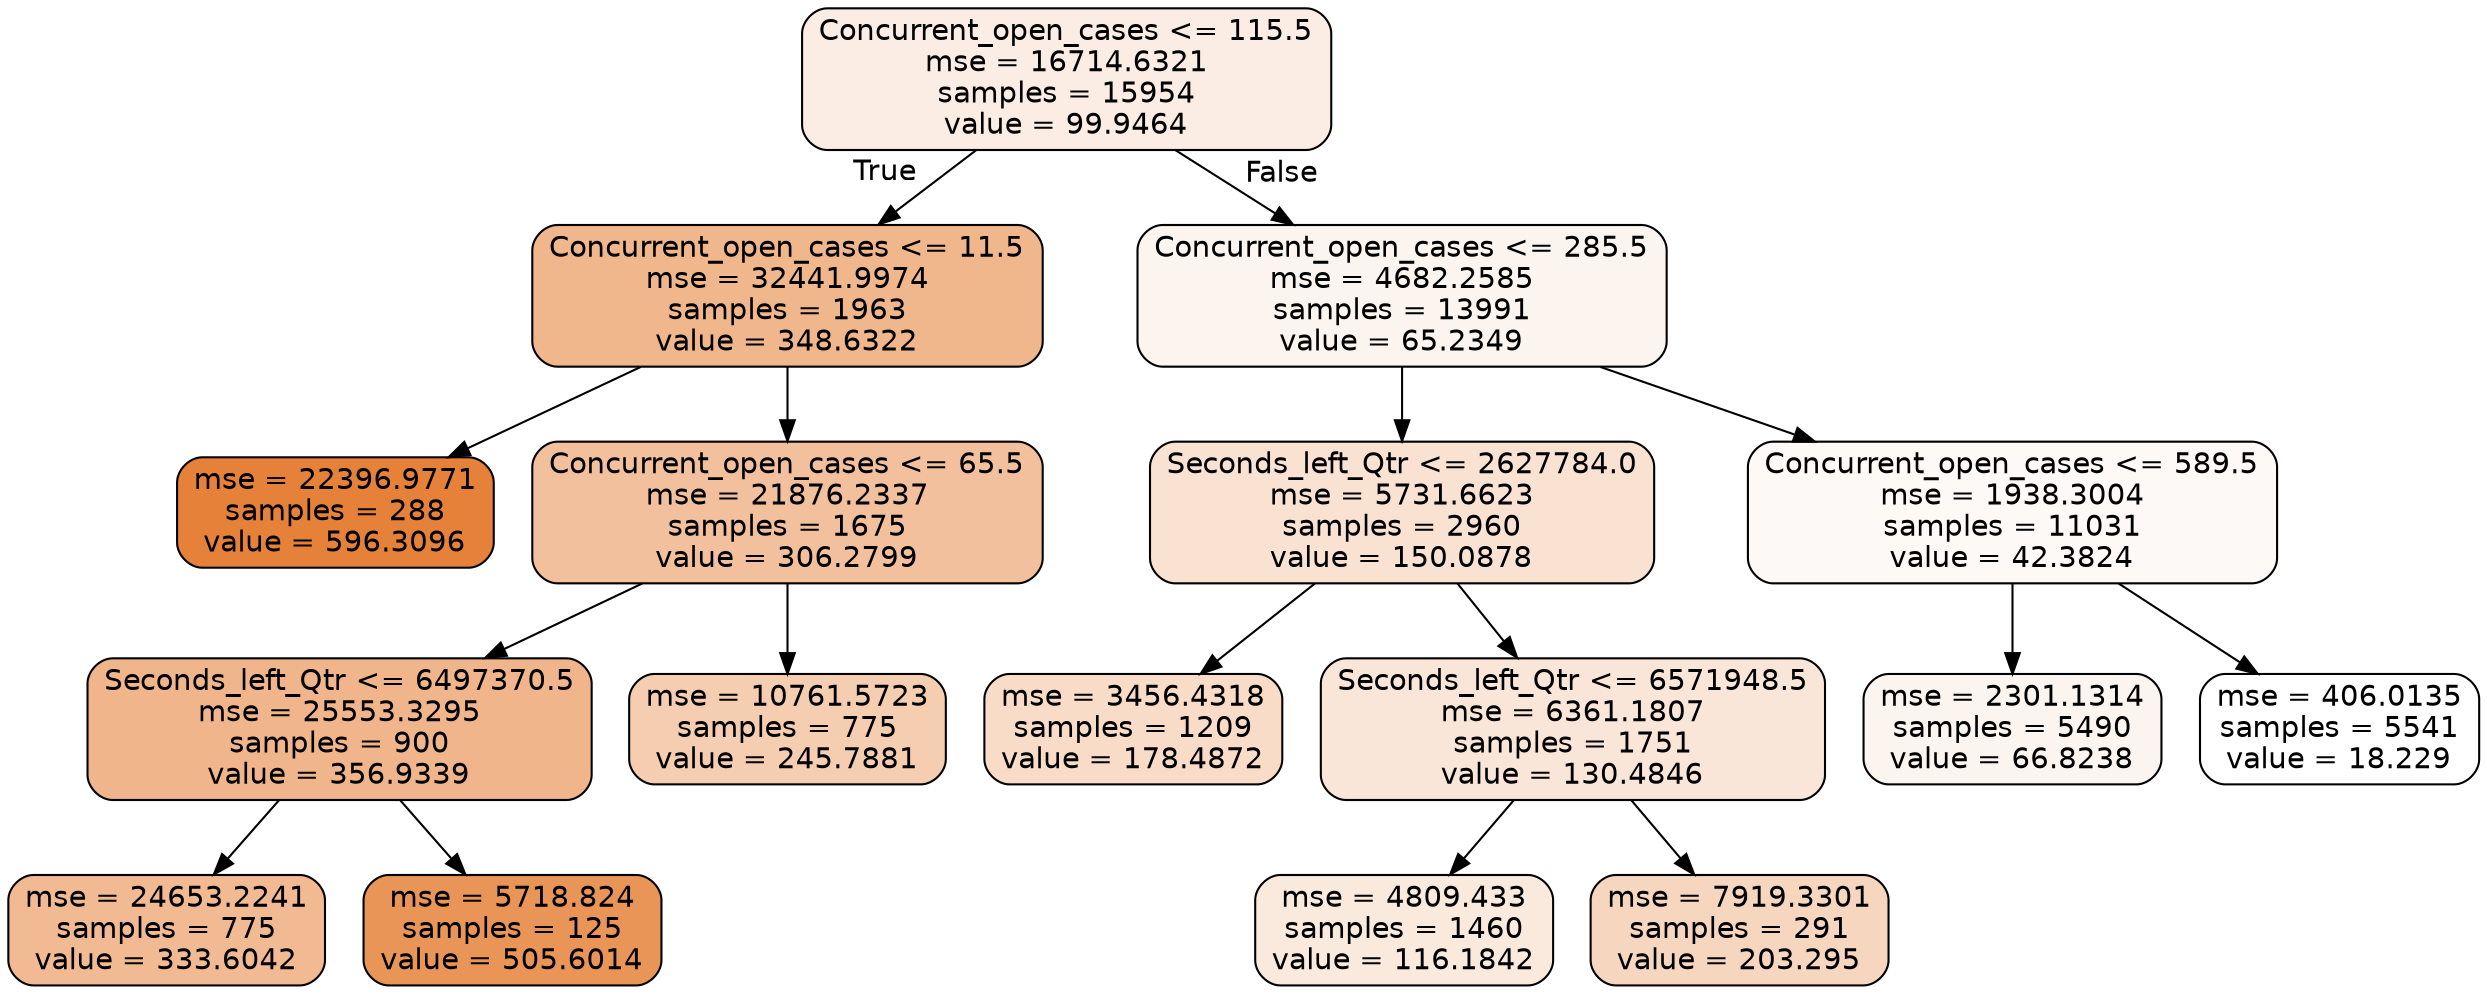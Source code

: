 digraph Tree {
node [shape=box, style="filled, rounded", color="black", fontname=helvetica] ;
edge [fontname=helvetica] ;
0 [label="Concurrent_open_cases <= 115.5\nmse = 16714.6321\nsamples = 15954\nvalue = 99.9464", fillcolor="#e5813924"] ;
1 [label="Concurrent_open_cases <= 11.5\nmse = 32441.9974\nsamples = 1963\nvalue = 348.6322", fillcolor="#e5813992"] ;
0 -> 1 [labeldistance=2.5, labelangle=45, headlabel="True"] ;
5 [label="mse = 22396.9771\nsamples = 288\nvalue = 596.3096", fillcolor="#e58139ff"] ;
1 -> 5 ;
6 [label="Concurrent_open_cases <= 65.5\nmse = 21876.2337\nsamples = 1675\nvalue = 306.2799", fillcolor="#e581397f"] ;
1 -> 6 ;
9 [label="Seconds_left_Qtr <= 6497370.5\nmse = 25553.3295\nsamples = 900\nvalue = 356.9339", fillcolor="#e5813995"] ;
6 -> 9 ;
11 [label="mse = 24653.2241\nsamples = 775\nvalue = 333.6042", fillcolor="#e581398b"] ;
9 -> 11 ;
12 [label="mse = 5718.824\nsamples = 125\nvalue = 505.6014", fillcolor="#e58139d7"] ;
9 -> 12 ;
10 [label="mse = 10761.5723\nsamples = 775\nvalue = 245.7881", fillcolor="#e5813964"] ;
6 -> 10 ;
2 [label="Concurrent_open_cases <= 285.5\nmse = 4682.2585\nsamples = 13991\nvalue = 65.2349", fillcolor="#e5813915"] ;
0 -> 2 [labeldistance=2.5, labelangle=-45, headlabel="False"] ;
3 [label="Seconds_left_Qtr <= 2627784.0\nmse = 5731.6623\nsamples = 2960\nvalue = 150.0878", fillcolor="#e581393a"] ;
2 -> 3 ;
13 [label="mse = 3456.4318\nsamples = 1209\nvalue = 178.4872", fillcolor="#e5813947"] ;
3 -> 13 ;
14 [label="Seconds_left_Qtr <= 6571948.5\nmse = 6361.1807\nsamples = 1751\nvalue = 130.4846", fillcolor="#e5813932"] ;
3 -> 14 ;
15 [label="mse = 4809.433\nsamples = 1460\nvalue = 116.1842", fillcolor="#e581392b"] ;
14 -> 15 ;
16 [label="mse = 7919.3301\nsamples = 291\nvalue = 203.295", fillcolor="#e5813952"] ;
14 -> 16 ;
4 [label="Concurrent_open_cases <= 589.5\nmse = 1938.3004\nsamples = 11031\nvalue = 42.3824", fillcolor="#e581390b"] ;
2 -> 4 ;
7 [label="mse = 2301.1314\nsamples = 5490\nvalue = 66.8238", fillcolor="#e5813915"] ;
4 -> 7 ;
8 [label="mse = 406.0135\nsamples = 5541\nvalue = 18.229", fillcolor="#e5813900"] ;
4 -> 8 ;
}